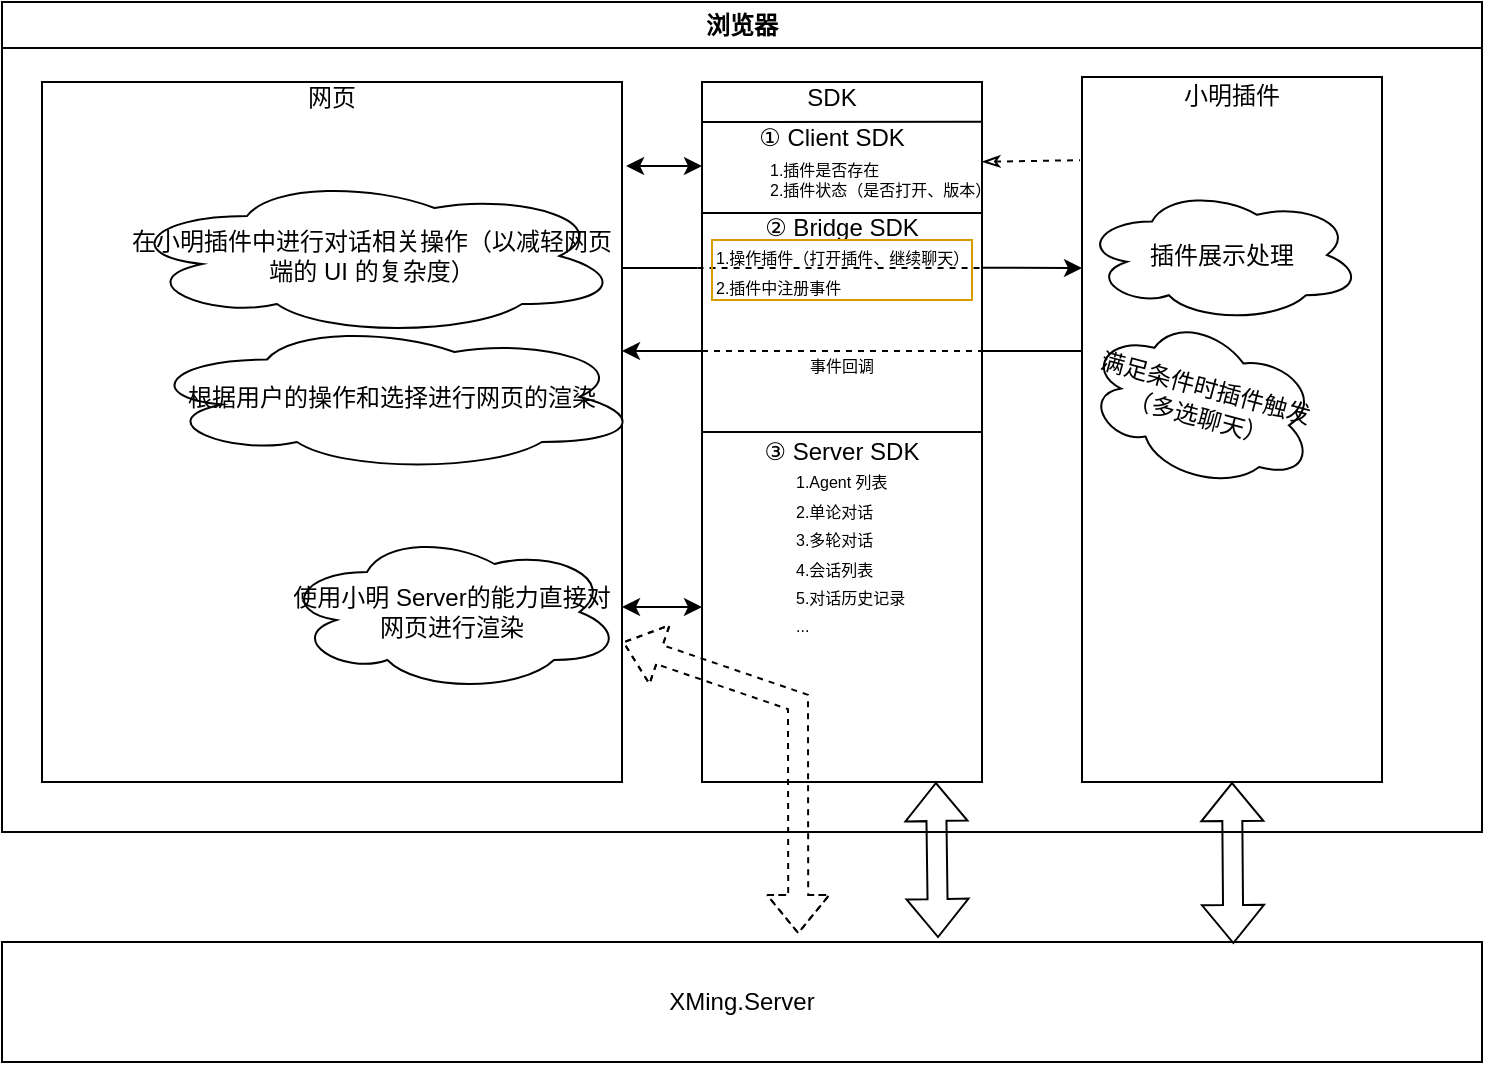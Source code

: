 <mxfile version="24.5.5" type="github">
  <diagram name="Page-1" id="03018318-947c-dd8e-b7a3-06fadd420f32">
    <mxGraphModel dx="909" dy="553" grid="1" gridSize="10" guides="1" tooltips="1" connect="1" arrows="1" fold="1" page="1" pageScale="1" pageWidth="1100" pageHeight="850" background="none" math="0" shadow="0">
      <root>
        <mxCell id="0" />
        <mxCell id="1" parent="0" />
        <mxCell id="IA07FoAzd7XtIn1neWYw-2" value="浏览器" style="swimlane;whiteSpace=wrap;html=1;" parent="1" vertex="1">
          <mxGeometry x="100" y="80" width="740" height="415" as="geometry" />
        </mxCell>
        <mxCell id="IA07FoAzd7XtIn1neWYw-4" value="" style="rounded=0;whiteSpace=wrap;html=1;" parent="IA07FoAzd7XtIn1neWYw-2" vertex="1">
          <mxGeometry x="20" y="40" width="290" height="350" as="geometry" />
        </mxCell>
        <mxCell id="IA07FoAzd7XtIn1neWYw-5" value="" style="rounded=0;whiteSpace=wrap;html=1;fillColor=none;" parent="IA07FoAzd7XtIn1neWYw-2" vertex="1">
          <mxGeometry x="350" y="40" width="140" height="350" as="geometry" />
        </mxCell>
        <mxCell id="IA07FoAzd7XtIn1neWYw-6" value="" style="rounded=0;whiteSpace=wrap;html=1;" parent="IA07FoAzd7XtIn1neWYw-2" vertex="1">
          <mxGeometry x="540" y="37.5" width="150" height="352.5" as="geometry" />
        </mxCell>
        <mxCell id="IA07FoAzd7XtIn1neWYw-7" value="网页" style="text;html=1;align=center;verticalAlign=middle;whiteSpace=wrap;rounded=0;" parent="IA07FoAzd7XtIn1neWYw-2" vertex="1">
          <mxGeometry x="135" y="33" width="60" height="30" as="geometry" />
        </mxCell>
        <mxCell id="IA07FoAzd7XtIn1neWYw-8" value="SDK" style="text;html=1;align=center;verticalAlign=middle;whiteSpace=wrap;rounded=0;" parent="IA07FoAzd7XtIn1neWYw-2" vertex="1">
          <mxGeometry x="385" y="33" width="60" height="30" as="geometry" />
        </mxCell>
        <mxCell id="IA07FoAzd7XtIn1neWYw-9" value="小明插件" style="text;html=1;align=center;verticalAlign=middle;whiteSpace=wrap;rounded=0;" parent="IA07FoAzd7XtIn1neWYw-2" vertex="1">
          <mxGeometry x="585" y="32" width="60" height="30" as="geometry" />
        </mxCell>
        <mxCell id="IA07FoAzd7XtIn1neWYw-13" value="" style="endArrow=none;html=1;rounded=0;" parent="IA07FoAzd7XtIn1neWYw-2" target="IA07FoAzd7XtIn1neWYw-5" edge="1">
          <mxGeometry width="50" height="50" relative="1" as="geometry">
            <mxPoint x="350" y="330" as="sourcePoint" />
            <mxPoint x="400" y="280" as="targetPoint" />
          </mxGeometry>
        </mxCell>
        <mxCell id="IA07FoAzd7XtIn1neWYw-17" value="" style="endArrow=none;html=1;rounded=0;exitX=0;exitY=0.5;exitDx=0;exitDy=0;entryX=1;entryY=0.5;entryDx=0;entryDy=0;" parent="IA07FoAzd7XtIn1neWYw-2" source="IA07FoAzd7XtIn1neWYw-5" target="IA07FoAzd7XtIn1neWYw-5" edge="1">
          <mxGeometry width="50" height="50" relative="1" as="geometry">
            <mxPoint x="390" y="290" as="sourcePoint" />
            <mxPoint x="440" y="240" as="targetPoint" />
          </mxGeometry>
        </mxCell>
        <mxCell id="IA07FoAzd7XtIn1neWYw-18" value="" style="endArrow=none;html=1;rounded=0;exitX=0;exitY=0.25;exitDx=0;exitDy=0;entryX=1;entryY=0.25;entryDx=0;entryDy=0;" parent="IA07FoAzd7XtIn1neWYw-2" edge="1">
          <mxGeometry width="50" height="50" relative="1" as="geometry">
            <mxPoint x="350" y="105.5" as="sourcePoint" />
            <mxPoint x="490" y="105.5" as="targetPoint" />
          </mxGeometry>
        </mxCell>
        <mxCell id="IA07FoAzd7XtIn1neWYw-21" value="③ Server SDK" style="text;html=1;align=center;verticalAlign=middle;whiteSpace=wrap;rounded=0;" parent="IA07FoAzd7XtIn1neWYw-2" vertex="1">
          <mxGeometry x="365" y="210" width="110" height="30" as="geometry" />
        </mxCell>
        <mxCell id="IA07FoAzd7XtIn1neWYw-22" value="① Client SDK" style="text;html=1;align=center;verticalAlign=middle;whiteSpace=wrap;rounded=0;" parent="IA07FoAzd7XtIn1neWYw-2" vertex="1">
          <mxGeometry x="376.25" y="53" width="77.5" height="30" as="geometry" />
        </mxCell>
        <mxCell id="IA07FoAzd7XtIn1neWYw-23" value="② Bridge SDK" style="text;html=1;align=center;verticalAlign=middle;whiteSpace=wrap;rounded=0;" parent="IA07FoAzd7XtIn1neWYw-2" vertex="1">
          <mxGeometry x="365" y="98" width="110" height="30" as="geometry" />
        </mxCell>
        <mxCell id="IA07FoAzd7XtIn1neWYw-24" value="" style="endArrow=none;html=1;rounded=0;entryX=0.993;entryY=0.063;entryDx=0;entryDy=0;entryPerimeter=0;" parent="IA07FoAzd7XtIn1neWYw-2" edge="1">
          <mxGeometry width="50" height="50" relative="1" as="geometry">
            <mxPoint x="350" y="60" as="sourcePoint" />
            <mxPoint x="490" y="59.9" as="targetPoint" />
          </mxGeometry>
        </mxCell>
        <mxCell id="889P60M4afETW43CCBk1-1" value="" style="endArrow=classic;startArrow=classic;html=1;rounded=0;entryX=0;entryY=0.75;entryDx=0;entryDy=0;exitX=1;exitY=0.75;exitDx=0;exitDy=0;" edge="1" parent="IA07FoAzd7XtIn1neWYw-2" source="IA07FoAzd7XtIn1neWYw-4" target="IA07FoAzd7XtIn1neWYw-5">
          <mxGeometry width="50" height="50" relative="1" as="geometry">
            <mxPoint x="290" y="330" as="sourcePoint" />
            <mxPoint x="340" y="280" as="targetPoint" />
          </mxGeometry>
        </mxCell>
        <mxCell id="889P60M4afETW43CCBk1-5" value="" style="endArrow=classic;startArrow=classic;html=1;rounded=0;exitX=1.007;exitY=0.12;exitDx=0;exitDy=0;exitPerimeter=0;entryX=0;entryY=0.12;entryDx=0;entryDy=0;entryPerimeter=0;" edge="1" parent="IA07FoAzd7XtIn1neWYw-2" source="IA07FoAzd7XtIn1neWYw-4" target="IA07FoAzd7XtIn1neWYw-5">
          <mxGeometry width="50" height="50" relative="1" as="geometry">
            <mxPoint x="320" y="90" as="sourcePoint" />
            <mxPoint x="370" y="40" as="targetPoint" />
          </mxGeometry>
        </mxCell>
        <mxCell id="889P60M4afETW43CCBk1-12" value="" style="group" vertex="1" connectable="0" parent="IA07FoAzd7XtIn1neWYw-2">
          <mxGeometry x="310" y="174.5" width="230" as="geometry" />
        </mxCell>
        <mxCell id="889P60M4afETW43CCBk1-9" value="" style="endArrow=none;html=1;rounded=0;startArrow=classic;startFill=1;" edge="1" parent="889P60M4afETW43CCBk1-12">
          <mxGeometry width="50" height="50" relative="1" as="geometry">
            <mxPoint as="sourcePoint" />
            <mxPoint x="40" as="targetPoint" />
          </mxGeometry>
        </mxCell>
        <mxCell id="889P60M4afETW43CCBk1-10" value="" style="endArrow=none;dashed=1;html=1;rounded=0;entryX=1.003;entryY=0.314;entryDx=0;entryDy=0;entryPerimeter=0;" edge="1" parent="889P60M4afETW43CCBk1-12">
          <mxGeometry width="50" height="50" relative="1" as="geometry">
            <mxPoint x="40" as="sourcePoint" />
            <mxPoint x="180" as="targetPoint" />
          </mxGeometry>
        </mxCell>
        <mxCell id="889P60M4afETW43CCBk1-11" value="" style="endArrow=none;html=1;rounded=0;entryX=-0.002;entryY=0.319;entryDx=0;entryDy=0;entryPerimeter=0;endFill=0;" edge="1" parent="889P60M4afETW43CCBk1-12">
          <mxGeometry width="50" height="50" relative="1" as="geometry">
            <mxPoint x="180" as="sourcePoint" />
            <mxPoint x="230" as="targetPoint" />
          </mxGeometry>
        </mxCell>
        <mxCell id="889P60M4afETW43CCBk1-14" value="" style="group" vertex="1" connectable="0" parent="IA07FoAzd7XtIn1neWYw-2">
          <mxGeometry x="310" y="143" width="179.444" as="geometry" />
        </mxCell>
        <mxCell id="889P60M4afETW43CCBk1-15" value="" style="group" vertex="1" connectable="0" parent="889P60M4afETW43CCBk1-14">
          <mxGeometry y="-10.1" width="230" height="0.1" as="geometry" />
        </mxCell>
        <mxCell id="889P60M4afETW43CCBk1-8" value="" style="endArrow=classic;html=1;rounded=0;exitX=0.998;exitY=0.294;exitDx=0;exitDy=0;exitPerimeter=0;" edge="1" parent="889P60M4afETW43CCBk1-15">
          <mxGeometry width="50" height="50" relative="1" as="geometry">
            <mxPoint x="179.72" as="sourcePoint" />
            <mxPoint x="230" y="0.1" as="targetPoint" />
          </mxGeometry>
        </mxCell>
        <mxCell id="889P60M4afETW43CCBk1-3" value="" style="endArrow=none;html=1;rounded=0;" edge="1" parent="889P60M4afETW43CCBk1-15">
          <mxGeometry width="50" height="50" relative="1" as="geometry">
            <mxPoint y="0.1" as="sourcePoint" />
            <mxPoint x="37.778" y="0.1" as="targetPoint" />
          </mxGeometry>
        </mxCell>
        <mxCell id="889P60M4afETW43CCBk1-7" value="" style="endArrow=none;dashed=1;html=1;rounded=0;" edge="1" parent="889P60M4afETW43CCBk1-15">
          <mxGeometry width="50" height="50" relative="1" as="geometry">
            <mxPoint x="37.778" y="0.1" as="sourcePoint" />
            <mxPoint x="179.444" y="0.1" as="targetPoint" />
          </mxGeometry>
        </mxCell>
        <mxCell id="889P60M4afETW43CCBk1-16" value="" style="endArrow=none;dashed=1;html=1;rounded=0;exitX=1.001;exitY=0.114;exitDx=0;exitDy=0;exitPerimeter=0;entryX=-0.007;entryY=0.118;entryDx=0;entryDy=0;entryPerimeter=0;startArrow=classicThin;startFill=0;" edge="1" parent="IA07FoAzd7XtIn1neWYw-2" source="IA07FoAzd7XtIn1neWYw-5" target="IA07FoAzd7XtIn1neWYw-6">
          <mxGeometry width="50" height="50" relative="1" as="geometry">
            <mxPoint x="490" y="90" as="sourcePoint" />
            <mxPoint x="540" y="40" as="targetPoint" />
          </mxGeometry>
        </mxCell>
        <mxCell id="889P60M4afETW43CCBk1-17" value="&lt;font style=&quot;font-size: 8px;&quot;&gt;1.插件是否存在&lt;br&gt;&lt;div style=&quot;&quot;&gt;&lt;span style=&quot;background-color: initial;&quot;&gt;2.插件状态（是否打开、版本）&lt;/span&gt;&lt;/div&gt;&lt;/font&gt;" style="text;html=1;align=left;verticalAlign=middle;whiteSpace=wrap;rounded=0;" vertex="1" parent="IA07FoAzd7XtIn1neWYw-2">
          <mxGeometry x="382.25" y="72" width="130" height="30" as="geometry" />
        </mxCell>
        <mxCell id="889P60M4afETW43CCBk1-18" value="&lt;font style=&quot;font-size: 8px;&quot;&gt;1.操作插件（打开插件、继续聊天）&lt;br&gt;2.插件中注册事件&lt;/font&gt;" style="text;html=1;align=left;verticalAlign=middle;whiteSpace=wrap;rounded=0;fillColor=none;strokeColor=#d79b00;" vertex="1" parent="IA07FoAzd7XtIn1neWYw-2">
          <mxGeometry x="355" y="119" width="130" height="30" as="geometry" />
        </mxCell>
        <mxCell id="889P60M4afETW43CCBk1-20" value="&lt;font style=&quot;font-size: 8px;&quot;&gt;事件回调&lt;/font&gt;" style="text;html=1;align=left;verticalAlign=middle;whiteSpace=wrap;rounded=0;" vertex="1" parent="IA07FoAzd7XtIn1neWYw-2">
          <mxGeometry x="402" y="165.5" width="115" height="30" as="geometry" />
        </mxCell>
        <mxCell id="889P60M4afETW43CCBk1-21" value="插件展示处理" style="ellipse;shape=cloud;whiteSpace=wrap;html=1;" vertex="1" parent="IA07FoAzd7XtIn1neWYw-2">
          <mxGeometry x="540" y="93" width="140" height="67" as="geometry" />
        </mxCell>
        <mxCell id="889P60M4afETW43CCBk1-22" value="满足条件时插件触发&lt;br&gt;（多选聊天）" style="ellipse;shape=cloud;whiteSpace=wrap;html=1;rotation=15;" vertex="1" parent="IA07FoAzd7XtIn1neWYw-2">
          <mxGeometry x="540" y="160" width="120" height="80" as="geometry" />
        </mxCell>
        <mxCell id="889P60M4afETW43CCBk1-23" value="&lt;font style=&quot;font-size: 8px;&quot;&gt;1.Agent 列表&lt;br&gt;2.单论对话&lt;br&gt;3.多轮对话&lt;br&gt;4.会话列表&lt;br&gt;5.对话历史记录&lt;br&gt;...&lt;/font&gt;" style="text;html=1;align=left;verticalAlign=middle;whiteSpace=wrap;rounded=0;" vertex="1" parent="IA07FoAzd7XtIn1neWYw-2">
          <mxGeometry x="395" y="210" width="145" height="130" as="geometry" />
        </mxCell>
        <mxCell id="889P60M4afETW43CCBk1-25" value="" style="shape=flexArrow;endArrow=classic;startArrow=classic;html=1;rounded=0;entryX=0.538;entryY=-0.066;entryDx=0;entryDy=0;entryPerimeter=0;exitX=1.008;exitY=0.842;exitDx=0;exitDy=0;exitPerimeter=0;dashed=1;" edge="1" parent="IA07FoAzd7XtIn1neWYw-2" target="IA07FoAzd7XtIn1neWYw-10">
          <mxGeometry width="100" height="100" relative="1" as="geometry">
            <mxPoint x="310.3" y="320.0" as="sourcePoint" />
            <mxPoint x="385" y="452.3" as="targetPoint" />
            <Array as="points">
              <mxPoint x="398" y="350" />
            </Array>
          </mxGeometry>
        </mxCell>
        <mxCell id="IA07FoAzd7XtIn1neWYw-11" value="" style="shape=flexArrow;endArrow=classic;startArrow=classic;html=1;rounded=0;exitX=0.569;exitY=-0.033;exitDx=0;exitDy=0;exitPerimeter=0;entryX=0.5;entryY=1;entryDx=0;entryDy=0;" parent="IA07FoAzd7XtIn1neWYw-2" edge="1">
          <mxGeometry width="100" height="100" relative="1" as="geometry">
            <mxPoint x="468.03" y="468.02" as="sourcePoint" />
            <mxPoint x="466.97" y="390" as="targetPoint" />
          </mxGeometry>
        </mxCell>
        <mxCell id="889P60M4afETW43CCBk1-26" value="使用小明 Server的能力直接对网页进行渲染" style="ellipse;shape=cloud;whiteSpace=wrap;html=1;" vertex="1" parent="IA07FoAzd7XtIn1neWYw-2">
          <mxGeometry x="140" y="265" width="170" height="80" as="geometry" />
        </mxCell>
        <mxCell id="889P60M4afETW43CCBk1-27" value="根据用户的操作和选择进行网页的渲染" style="ellipse;shape=cloud;whiteSpace=wrap;html=1;" vertex="1" parent="IA07FoAzd7XtIn1neWYw-2">
          <mxGeometry x="70" y="160" width="250" height="75" as="geometry" />
        </mxCell>
        <mxCell id="889P60M4afETW43CCBk1-28" value="在小明插件中进行对话相关操作（以减轻网页端的 UI 的复杂度）" style="ellipse;shape=cloud;whiteSpace=wrap;html=1;" vertex="1" parent="IA07FoAzd7XtIn1neWYw-2">
          <mxGeometry x="60" y="87" width="250" height="80" as="geometry" />
        </mxCell>
        <mxCell id="IA07FoAzd7XtIn1neWYw-10" value="XMing.Server" style="rounded=0;whiteSpace=wrap;html=1;" parent="1" vertex="1">
          <mxGeometry x="100" y="550" width="740" height="60" as="geometry" />
        </mxCell>
        <mxCell id="IA07FoAzd7XtIn1neWYw-12" value="" style="shape=flexArrow;endArrow=classic;startArrow=classic;html=1;rounded=0;entryX=0.5;entryY=1;entryDx=0;entryDy=0;exitX=0.832;exitY=0.017;exitDx=0;exitDy=0;exitPerimeter=0;" parent="1" source="IA07FoAzd7XtIn1neWYw-10" target="IA07FoAzd7XtIn1neWYw-6" edge="1">
          <mxGeometry width="100" height="100" relative="1" as="geometry">
            <mxPoint x="630" y="570" as="sourcePoint" />
            <mxPoint x="730" y="470" as="targetPoint" />
          </mxGeometry>
        </mxCell>
      </root>
    </mxGraphModel>
  </diagram>
</mxfile>
